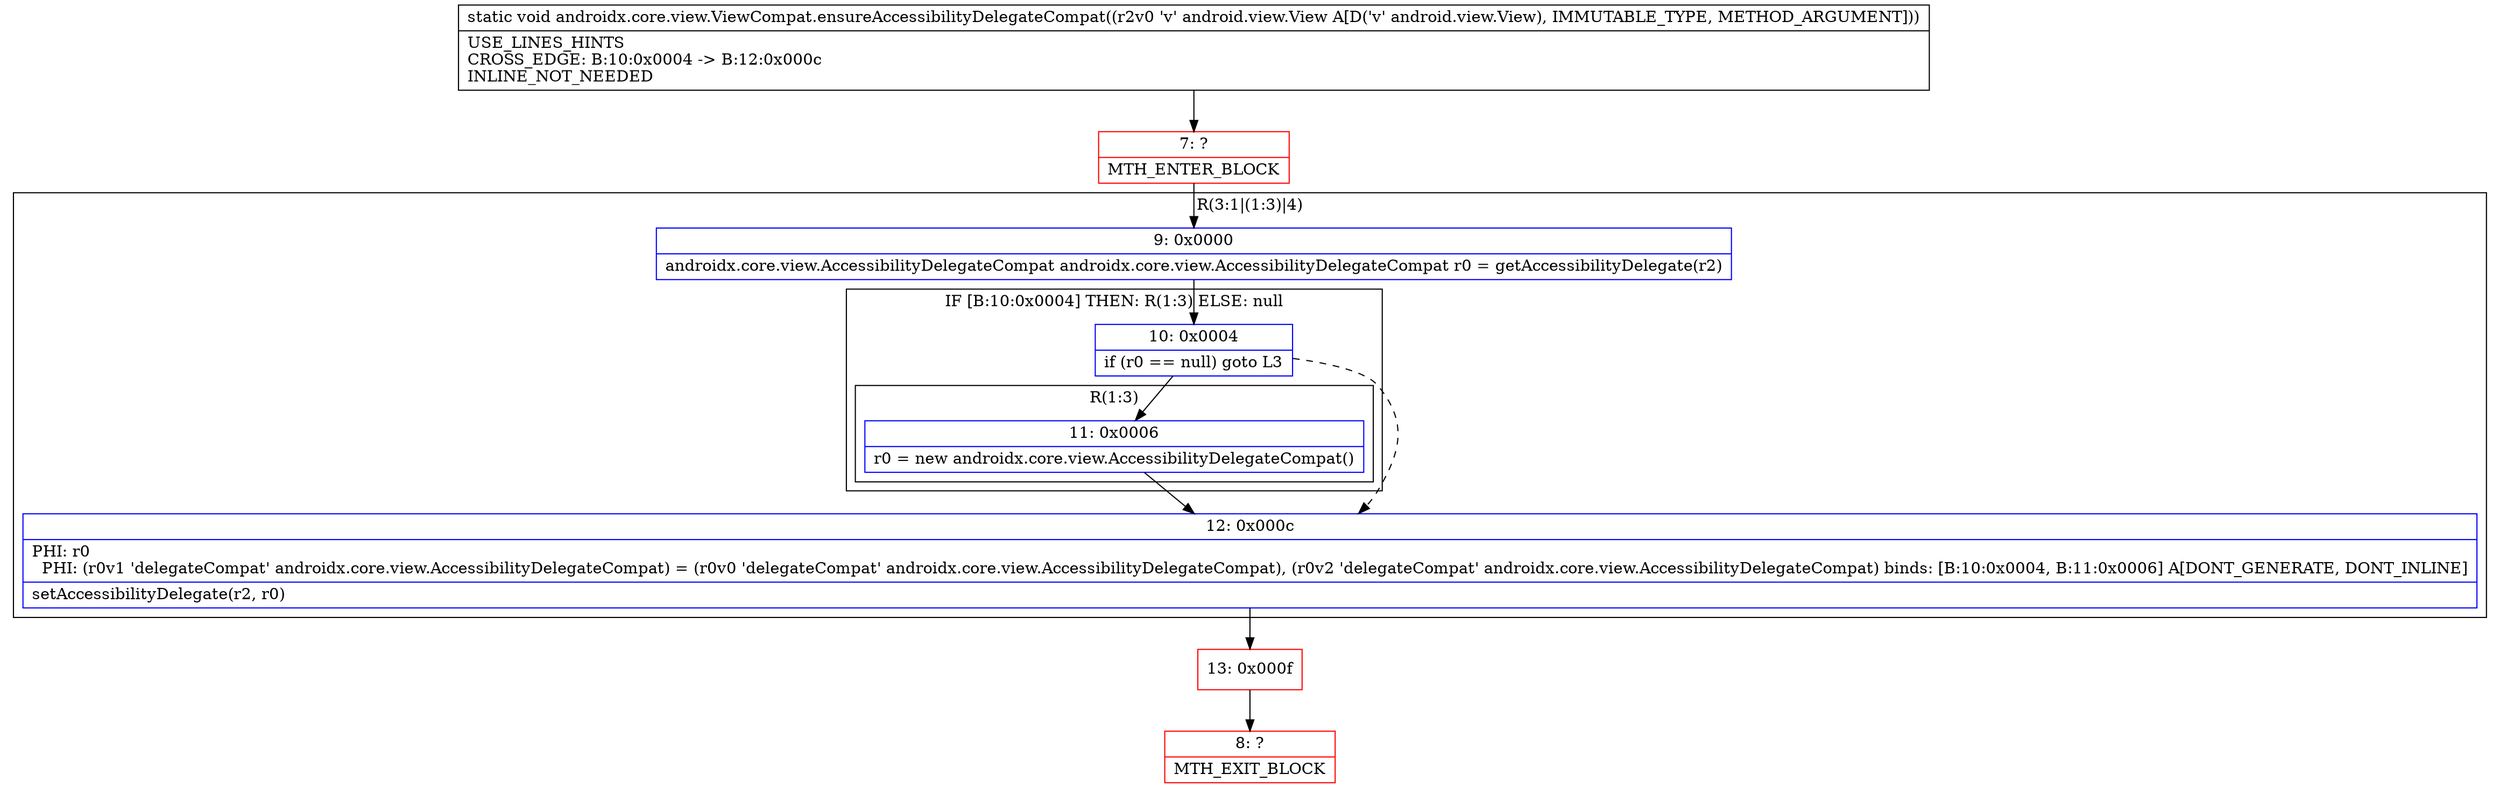 digraph "CFG forandroidx.core.view.ViewCompat.ensureAccessibilityDelegateCompat(Landroid\/view\/View;)V" {
subgraph cluster_Region_547421918 {
label = "R(3:1|(1:3)|4)";
node [shape=record,color=blue];
Node_9 [shape=record,label="{9\:\ 0x0000|androidx.core.view.AccessibilityDelegateCompat androidx.core.view.AccessibilityDelegateCompat r0 = getAccessibilityDelegate(r2)\l}"];
subgraph cluster_IfRegion_636009504 {
label = "IF [B:10:0x0004] THEN: R(1:3) ELSE: null";
node [shape=record,color=blue];
Node_10 [shape=record,label="{10\:\ 0x0004|if (r0 == null) goto L3\l}"];
subgraph cluster_Region_276345786 {
label = "R(1:3)";
node [shape=record,color=blue];
Node_11 [shape=record,label="{11\:\ 0x0006|r0 = new androidx.core.view.AccessibilityDelegateCompat()\l}"];
}
}
Node_12 [shape=record,label="{12\:\ 0x000c|PHI: r0 \l  PHI: (r0v1 'delegateCompat' androidx.core.view.AccessibilityDelegateCompat) = (r0v0 'delegateCompat' androidx.core.view.AccessibilityDelegateCompat), (r0v2 'delegateCompat' androidx.core.view.AccessibilityDelegateCompat) binds: [B:10:0x0004, B:11:0x0006] A[DONT_GENERATE, DONT_INLINE]\l|setAccessibilityDelegate(r2, r0)\l}"];
}
Node_7 [shape=record,color=red,label="{7\:\ ?|MTH_ENTER_BLOCK\l}"];
Node_13 [shape=record,color=red,label="{13\:\ 0x000f}"];
Node_8 [shape=record,color=red,label="{8\:\ ?|MTH_EXIT_BLOCK\l}"];
MethodNode[shape=record,label="{static void androidx.core.view.ViewCompat.ensureAccessibilityDelegateCompat((r2v0 'v' android.view.View A[D('v' android.view.View), IMMUTABLE_TYPE, METHOD_ARGUMENT]))  | USE_LINES_HINTS\lCROSS_EDGE: B:10:0x0004 \-\> B:12:0x000c\lINLINE_NOT_NEEDED\l}"];
MethodNode -> Node_7;Node_9 -> Node_10;
Node_10 -> Node_11;
Node_10 -> Node_12[style=dashed];
Node_11 -> Node_12;
Node_12 -> Node_13;
Node_7 -> Node_9;
Node_13 -> Node_8;
}


